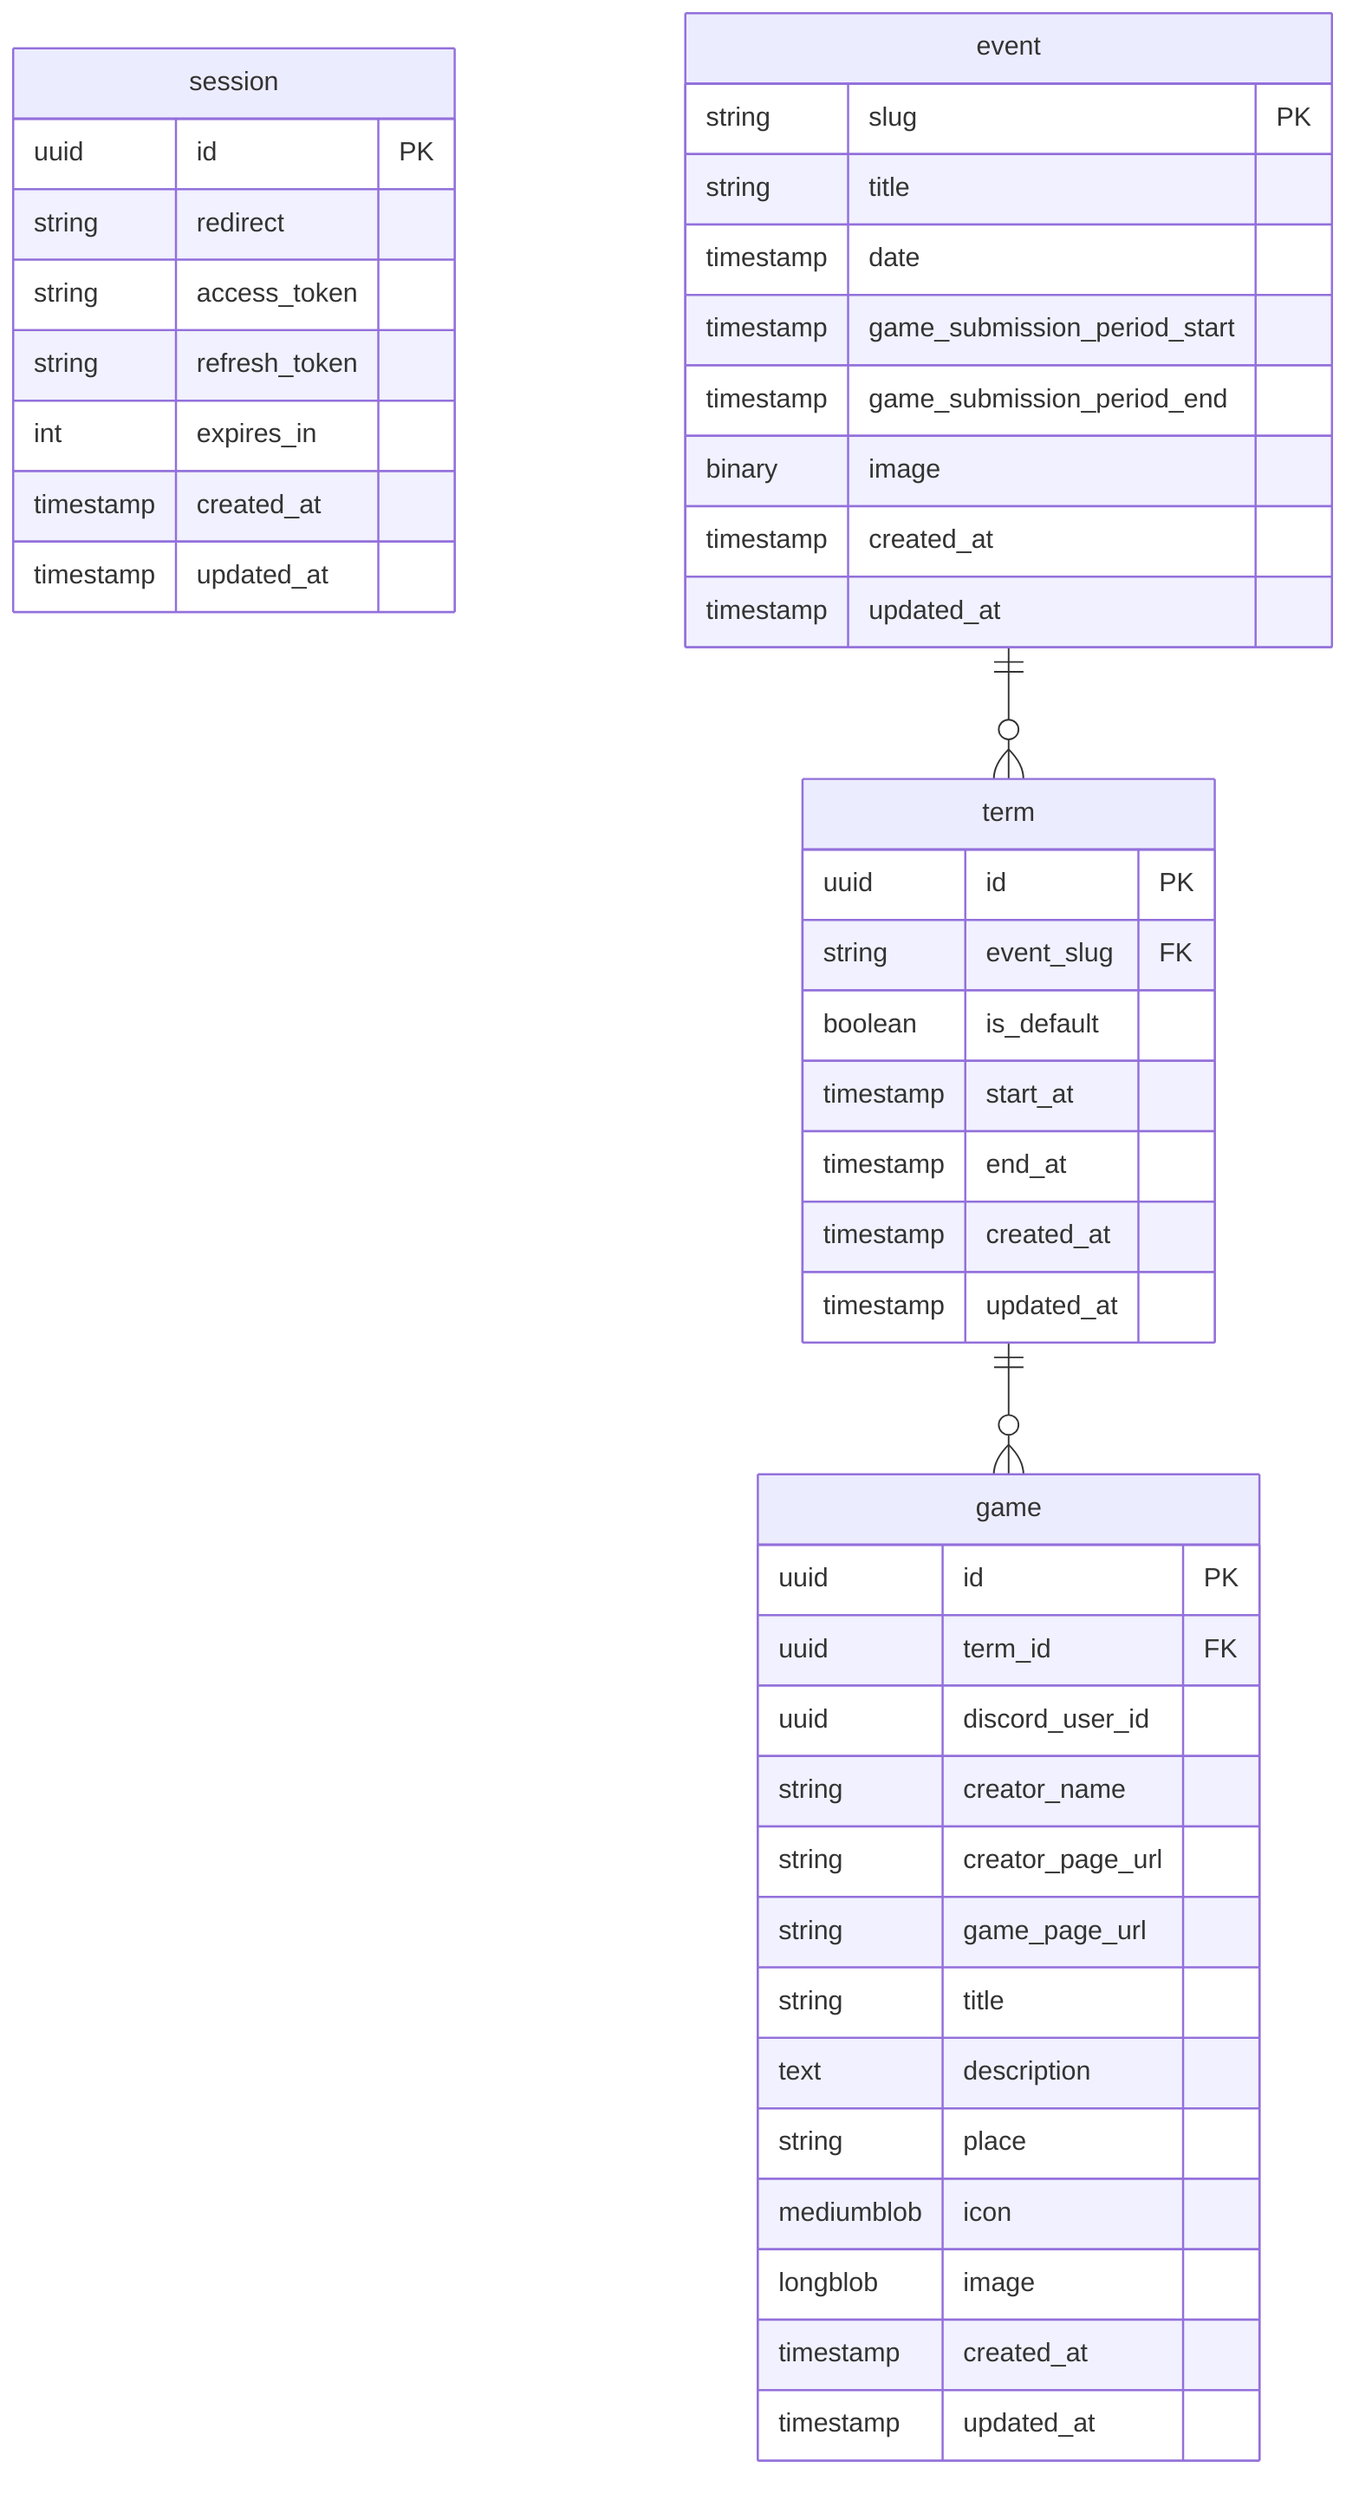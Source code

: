 erDiagram
    session {
        uuid id PK
        string redirect
        string access_token
        string refresh_token
        int expires_in
        timestamp created_at
        timestamp updated_at
    }

    event {
        string slug PK
        string title
        timestamp date
        timestamp game_submission_period_start
        timestamp game_submission_period_end
        binary image
        timestamp created_at
        timestamp updated_at
    }

    term {
        uuid id PK
        string event_slug FK
        boolean is_default
        timestamp start_at
        timestamp end_at
        timestamp created_at
        timestamp updated_at
    }

    game {
        uuid id PK
        uuid term_id FK
        uuid discord_user_id
        string creator_name
        string creator_page_url
        string game_page_url
        string title
        text description
        string place
        mediumblob icon
        longblob image
        timestamp created_at
        timestamp updated_at
    }

    event ||--o{ term : ""
    term ||--o{ game : ""